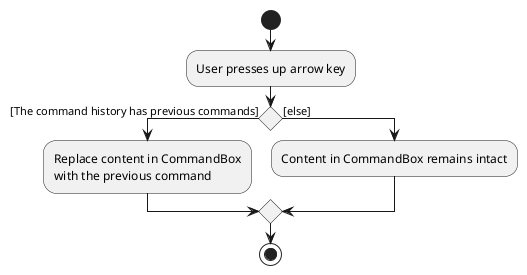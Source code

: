 @startuml
start
:User presses up arrow key;

'Since the beta syntax does not support placing the condition outside the
'diamond we place it as the true branch instead.

if () then ([The command history has previous commands])
        :Replace content in CommandBox\nwith the previous command;
else ([else])
    :Content in CommandBox remains intact;

endif
stop
@enduml
